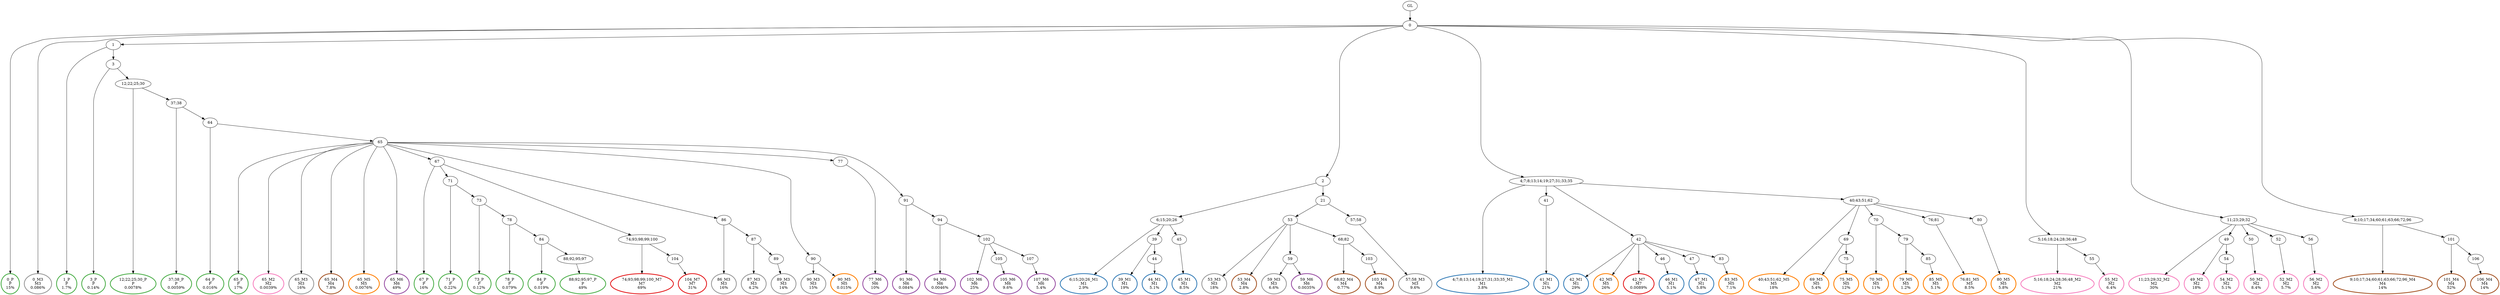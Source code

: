 digraph T {
	{
		rank=same
		129 [penwidth=3,colorscheme=set19,color=3,label="0_P\nP\n15%"]
		127 [penwidth=3,colorscheme=set19,color=3,label="1_P\nP\n1.7%"]
		125 [penwidth=3,colorscheme=set19,color=3,label="3_P\nP\n0.14%"]
		123 [penwidth=3,colorscheme=set19,color=3,label="12;22;25;30_P\nP\n0.0078%"]
		121 [penwidth=3,colorscheme=set19,color=3,label="37;38_P\nP\n0.0059%"]
		119 [penwidth=3,colorscheme=set19,color=3,label="64_P\nP\n0.016%"]
		117 [penwidth=3,colorscheme=set19,color=3,label="65_P\nP\n17%"]
		115 [penwidth=3,colorscheme=set19,color=3,label="67_P\nP\n16%"]
		113 [penwidth=3,colorscheme=set19,color=3,label="71_P\nP\n0.22%"]
		111 [penwidth=3,colorscheme=set19,color=3,label="73_P\nP\n0.12%"]
		109 [penwidth=3,colorscheme=set19,color=3,label="78_P\nP\n0.079%"]
		107 [penwidth=3,colorscheme=set19,color=3,label="84_P\nP\n0.019%"]
		105 [penwidth=3,colorscheme=set19,color=3,label="88;92;95;97_P\nP\n49%"]
		102 [penwidth=3,colorscheme=set19,color=2,label="6;15;20;26_M1\nM1\n2.9%"]
		100 [penwidth=3,colorscheme=set19,color=2,label="39_M1\nM1\n19%"]
		98 [penwidth=3,colorscheme=set19,color=2,label="44_M1\nM1\n5.1%"]
		96 [penwidth=3,colorscheme=set19,color=2,label="45_M1\nM1\n8.5%"]
		94 [penwidth=3,colorscheme=set19,color=2,label="4;7;8;13;14;19;27;31;33;35_M1\nM1\n3.8%"]
		92 [penwidth=3,colorscheme=set19,color=2,label="41_M1\nM1\n21%"]
		90 [penwidth=3,colorscheme=set19,color=2,label="42_M1\nM1\n29%"]
		88 [penwidth=3,colorscheme=set19,color=2,label="46_M1\nM1\n5.1%"]
		86 [penwidth=3,colorscheme=set19,color=2,label="47_M1\nM1\n5.8%"]
		85 [penwidth=3,colorscheme=set19,color=8,label="65_M2\nM2\n0.0039%"]
		83 [penwidth=3,colorscheme=set19,color=8,label="5;16;18;24;28;36;48_M2\nM2\n21%"]
		81 [penwidth=3,colorscheme=set19,color=8,label="55_M2\nM2\n6.4%"]
		79 [penwidth=3,colorscheme=set19,color=8,label="11;23;29;32_M2\nM2\n30%"]
		77 [penwidth=3,colorscheme=set19,color=8,label="49_M2\nM2\n18%"]
		75 [penwidth=3,colorscheme=set19,color=8,label="54_M2\nM2\n5.1%"]
		73 [penwidth=3,colorscheme=set19,color=8,label="50_M2\nM2\n8.4%"]
		71 [penwidth=3,colorscheme=set19,color=8,label="52_M2\nM2\n5.7%"]
		69 [penwidth=3,colorscheme=set19,color=8,label="56_M2\nM2\n5.6%"]
		68 [penwidth=3,colorscheme=set19,color=9,label="0_M3\nM3\n0.086%"]
		67 [penwidth=3,colorscheme=set19,color=9,label="65_M3\nM3\n16%"]
		65 [penwidth=3,colorscheme=set19,color=9,label="86_M3\nM3\n16%"]
		63 [penwidth=3,colorscheme=set19,color=9,label="87_M3\nM3\n4.2%"]
		61 [penwidth=3,colorscheme=set19,color=9,label="89_M3\nM3\n14%"]
		59 [penwidth=3,colorscheme=set19,color=9,label="90_M3\nM3\n15%"]
		56 [penwidth=3,colorscheme=set19,color=9,label="53_M3\nM3\n18%"]
		54 [penwidth=3,colorscheme=set19,color=9,label="59_M3\nM3\n6.6%"]
		52 [penwidth=3,colorscheme=set19,color=9,label="57;58_M3\nM3\n9.6%"]
		51 [penwidth=3,colorscheme=set19,color=7,label="65_M4\nM4\n7.8%"]
		50 [penwidth=3,colorscheme=set19,color=7,label="53_M4\nM4\n2.8%"]
		48 [penwidth=3,colorscheme=set19,color=7,label="68;82_M4\nM4\n0.77%"]
		46 [penwidth=3,colorscheme=set19,color=7,label="103_M4\nM4\n8.9%"]
		44 [penwidth=3,colorscheme=set19,color=7,label="9;10;17;34;60;61;63;66;72;96_M4\nM4\n14%"]
		42 [penwidth=3,colorscheme=set19,color=7,label="101_M4\nM4\n52%"]
		40 [penwidth=3,colorscheme=set19,color=7,label="106_M4\nM4\n14%"]
		39 [penwidth=3,colorscheme=set19,color=5,label="65_M5\nM5\n0.0076%"]
		38 [penwidth=3,colorscheme=set19,color=5,label="90_M5\nM5\n0.015%"]
		36 [penwidth=3,colorscheme=set19,color=5,label="40;43;51;62_M5\nM5\n18%"]
		34 [penwidth=3,colorscheme=set19,color=5,label="69_M5\nM5\n5.4%"]
		32 [penwidth=3,colorscheme=set19,color=5,label="75_M5\nM5\n12%"]
		30 [penwidth=3,colorscheme=set19,color=5,label="70_M5\nM5\n11%"]
		28 [penwidth=3,colorscheme=set19,color=5,label="79_M5\nM5\n1.2%"]
		26 [penwidth=3,colorscheme=set19,color=5,label="85_M5\nM5\n5.1%"]
		24 [penwidth=3,colorscheme=set19,color=5,label="76;81_M5\nM5\n8.5%"]
		22 [penwidth=3,colorscheme=set19,color=5,label="80_M5\nM5\n5.8%"]
		21 [penwidth=3,colorscheme=set19,color=5,label="42_M5\nM5\n26%"]
		19 [penwidth=3,colorscheme=set19,color=5,label="83_M5\nM5\n7.1%"]
		18 [penwidth=3,colorscheme=set19,color=4,label="65_M6\nM6\n49%"]
		16 [penwidth=3,colorscheme=set19,color=4,label="77_M6\nM6\n10%"]
		14 [penwidth=3,colorscheme=set19,color=4,label="91_M6\nM6\n0.084%"]
		12 [penwidth=3,colorscheme=set19,color=4,label="94_M6\nM6\n0.0046%"]
		10 [penwidth=3,colorscheme=set19,color=4,label="102_M6\nM6\n25%"]
		8 [penwidth=3,colorscheme=set19,color=4,label="105_M6\nM6\n9.6%"]
		6 [penwidth=3,colorscheme=set19,color=4,label="107_M6\nM6\n5.4%"]
		5 [penwidth=3,colorscheme=set19,color=4,label="59_M6\nM6\n0.0035%"]
		3 [penwidth=3,colorscheme=set19,color=1,label="74;93;98;99;100_M7\nM7\n69%"]
		1 [penwidth=3,colorscheme=set19,color=1,label="104_M7\nM7\n31%"]
		0 [penwidth=3,colorscheme=set19,color=1,label="42_M7\nM7\n0.0089%"]
	}
	131 [label="GL"]
	130 [label="0"]
	128 [label="1"]
	126 [label="3"]
	124 [label="12;22;25;30"]
	122 [label="37;38"]
	120 [label="64"]
	118 [label="65"]
	116 [label="67"]
	114 [label="71"]
	112 [label="73"]
	110 [label="78"]
	108 [label="84"]
	106 [label="88;92;95;97"]
	104 [label="2"]
	103 [label="6;15;20;26"]
	101 [label="39"]
	99 [label="44"]
	97 [label="45"]
	95 [label="4;7;8;13;14;19;27;31;33;35"]
	93 [label="41"]
	91 [label="42"]
	89 [label="46"]
	87 [label="47"]
	84 [label="5;16;18;24;28;36;48"]
	82 [label="55"]
	80 [label="11;23;29;32"]
	78 [label="49"]
	76 [label="54"]
	74 [label="50"]
	72 [label="52"]
	70 [label="56"]
	66 [label="86"]
	64 [label="87"]
	62 [label="89"]
	60 [label="90"]
	58 [label="21"]
	57 [label="53"]
	55 [label="59"]
	53 [label="57;58"]
	49 [label="68;82"]
	47 [label="103"]
	45 [label="9;10;17;34;60;61;63;66;72;96"]
	43 [label="101"]
	41 [label="106"]
	37 [label="40;43;51;62"]
	35 [label="69"]
	33 [label="75"]
	31 [label="70"]
	29 [label="79"]
	27 [label="85"]
	25 [label="76;81"]
	23 [label="80"]
	20 [label="83"]
	17 [label="77"]
	15 [label="91"]
	13 [label="94"]
	11 [label="102"]
	9 [label="105"]
	7 [label="107"]
	4 [label="74;93;98;99;100"]
	2 [label="104"]
	131 -> 130
	130 -> 129
	130 -> 128
	130 -> 104
	130 -> 95
	130 -> 84
	130 -> 80
	130 -> 68
	130 -> 45
	128 -> 127
	128 -> 126
	126 -> 125
	126 -> 124
	124 -> 123
	124 -> 122
	122 -> 121
	122 -> 120
	120 -> 119
	120 -> 118
	118 -> 117
	118 -> 116
	118 -> 85
	118 -> 67
	118 -> 66
	118 -> 60
	118 -> 51
	118 -> 39
	118 -> 18
	118 -> 17
	118 -> 15
	116 -> 115
	116 -> 114
	116 -> 4
	114 -> 113
	114 -> 112
	112 -> 111
	112 -> 110
	110 -> 109
	110 -> 108
	108 -> 107
	108 -> 106
	106 -> 105
	104 -> 103
	104 -> 58
	103 -> 102
	103 -> 101
	103 -> 97
	101 -> 100
	101 -> 99
	99 -> 98
	97 -> 96
	95 -> 94
	95 -> 93
	95 -> 91
	95 -> 37
	93 -> 92
	91 -> 90
	91 -> 89
	91 -> 87
	91 -> 21
	91 -> 20
	91 -> 0
	89 -> 88
	87 -> 86
	84 -> 83
	84 -> 82
	82 -> 81
	80 -> 79
	80 -> 78
	80 -> 74
	80 -> 72
	80 -> 70
	78 -> 77
	78 -> 76
	76 -> 75
	74 -> 73
	72 -> 71
	70 -> 69
	66 -> 65
	66 -> 64
	64 -> 63
	64 -> 62
	62 -> 61
	60 -> 59
	60 -> 38
	58 -> 57
	58 -> 53
	57 -> 56
	57 -> 55
	57 -> 50
	57 -> 49
	55 -> 54
	55 -> 5
	53 -> 52
	49 -> 48
	49 -> 47
	47 -> 46
	45 -> 44
	45 -> 43
	43 -> 42
	43 -> 41
	41 -> 40
	37 -> 36
	37 -> 35
	37 -> 31
	37 -> 25
	37 -> 23
	35 -> 34
	35 -> 33
	33 -> 32
	31 -> 30
	31 -> 29
	29 -> 28
	29 -> 27
	27 -> 26
	25 -> 24
	23 -> 22
	20 -> 19
	17 -> 16
	15 -> 14
	15 -> 13
	13 -> 12
	13 -> 11
	11 -> 10
	11 -> 9
	11 -> 7
	9 -> 8
	7 -> 6
	4 -> 3
	4 -> 2
	2 -> 1
}
